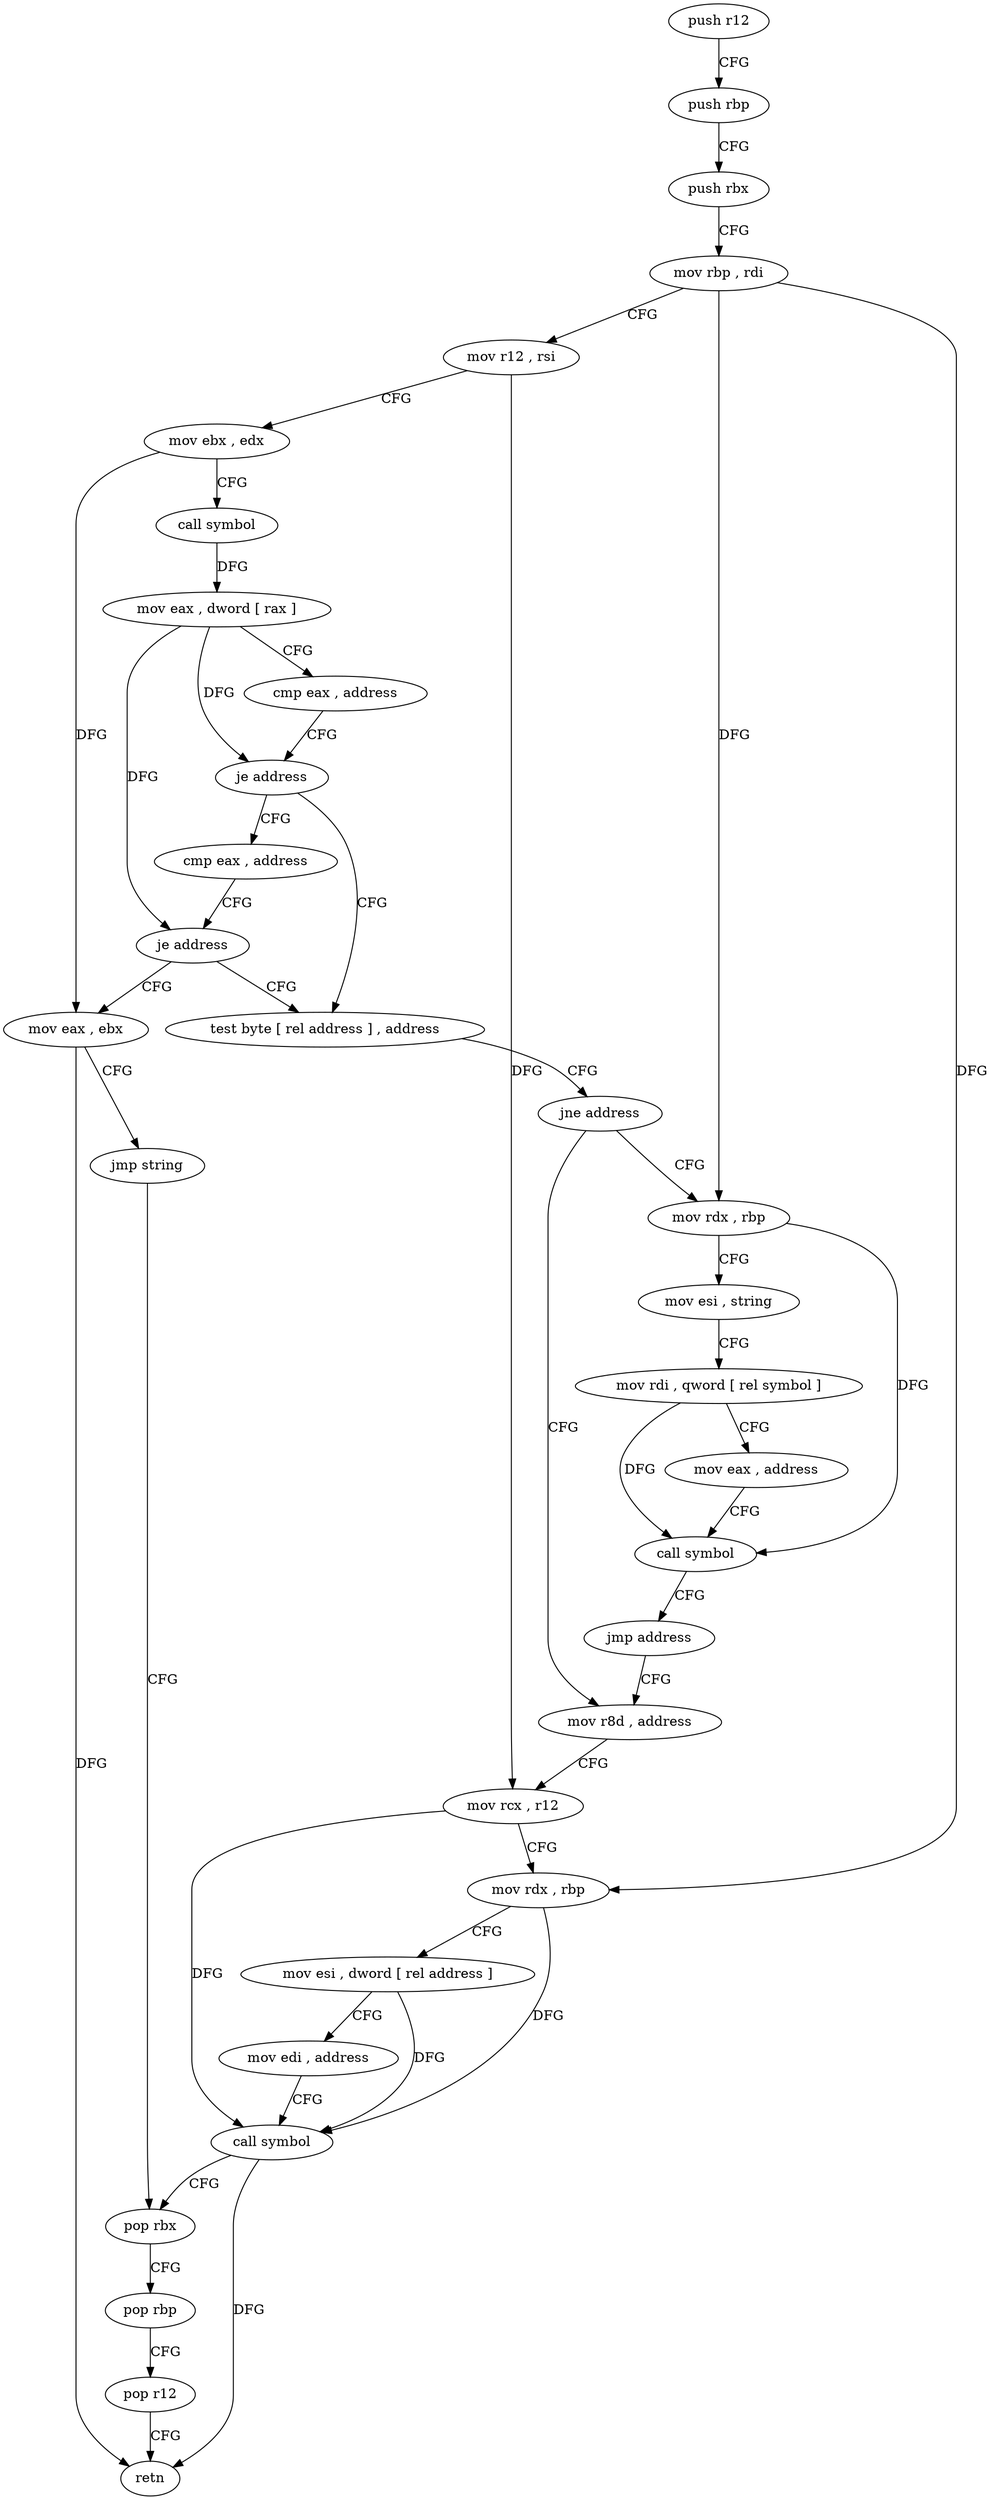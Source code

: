 digraph "func" {
"4228649" [label = "push r12" ]
"4228651" [label = "push rbp" ]
"4228652" [label = "push rbx" ]
"4228653" [label = "mov rbp , rdi" ]
"4228656" [label = "mov r12 , rsi" ]
"4228659" [label = "mov ebx , edx" ]
"4228661" [label = "call symbol" ]
"4228666" [label = "mov eax , dword [ rax ]" ]
"4228668" [label = "cmp eax , address" ]
"4228671" [label = "je address" ]
"4228682" [label = "test byte [ rel address ] , address" ]
"4228673" [label = "cmp eax , address" ]
"4228689" [label = "jne address" ]
"4228724" [label = "mov rdx , rbp" ]
"4228691" [label = "mov r8d , address" ]
"4228676" [label = "je address" ]
"4228678" [label = "mov eax , ebx" ]
"4228727" [label = "mov esi , string" ]
"4228732" [label = "mov rdi , qword [ rel symbol ]" ]
"4228739" [label = "mov eax , address" ]
"4228744" [label = "call symbol" ]
"4228749" [label = "jmp address" ]
"4228697" [label = "mov rcx , r12" ]
"4228700" [label = "mov rdx , rbp" ]
"4228703" [label = "mov esi , dword [ rel address ]" ]
"4228709" [label = "mov edi , address" ]
"4228714" [label = "call symbol" ]
"4228719" [label = "pop rbx" ]
"4228680" [label = "jmp string" ]
"4228720" [label = "pop rbp" ]
"4228721" [label = "pop r12" ]
"4228723" [label = "retn" ]
"4228649" -> "4228651" [ label = "CFG" ]
"4228651" -> "4228652" [ label = "CFG" ]
"4228652" -> "4228653" [ label = "CFG" ]
"4228653" -> "4228656" [ label = "CFG" ]
"4228653" -> "4228724" [ label = "DFG" ]
"4228653" -> "4228700" [ label = "DFG" ]
"4228656" -> "4228659" [ label = "CFG" ]
"4228656" -> "4228697" [ label = "DFG" ]
"4228659" -> "4228661" [ label = "CFG" ]
"4228659" -> "4228678" [ label = "DFG" ]
"4228661" -> "4228666" [ label = "DFG" ]
"4228666" -> "4228668" [ label = "CFG" ]
"4228666" -> "4228671" [ label = "DFG" ]
"4228666" -> "4228676" [ label = "DFG" ]
"4228668" -> "4228671" [ label = "CFG" ]
"4228671" -> "4228682" [ label = "CFG" ]
"4228671" -> "4228673" [ label = "CFG" ]
"4228682" -> "4228689" [ label = "CFG" ]
"4228673" -> "4228676" [ label = "CFG" ]
"4228689" -> "4228724" [ label = "CFG" ]
"4228689" -> "4228691" [ label = "CFG" ]
"4228724" -> "4228727" [ label = "CFG" ]
"4228724" -> "4228744" [ label = "DFG" ]
"4228691" -> "4228697" [ label = "CFG" ]
"4228676" -> "4228682" [ label = "CFG" ]
"4228676" -> "4228678" [ label = "CFG" ]
"4228678" -> "4228680" [ label = "CFG" ]
"4228678" -> "4228723" [ label = "DFG" ]
"4228727" -> "4228732" [ label = "CFG" ]
"4228732" -> "4228739" [ label = "CFG" ]
"4228732" -> "4228744" [ label = "DFG" ]
"4228739" -> "4228744" [ label = "CFG" ]
"4228744" -> "4228749" [ label = "CFG" ]
"4228749" -> "4228691" [ label = "CFG" ]
"4228697" -> "4228700" [ label = "CFG" ]
"4228697" -> "4228714" [ label = "DFG" ]
"4228700" -> "4228703" [ label = "CFG" ]
"4228700" -> "4228714" [ label = "DFG" ]
"4228703" -> "4228709" [ label = "CFG" ]
"4228703" -> "4228714" [ label = "DFG" ]
"4228709" -> "4228714" [ label = "CFG" ]
"4228714" -> "4228719" [ label = "CFG" ]
"4228714" -> "4228723" [ label = "DFG" ]
"4228719" -> "4228720" [ label = "CFG" ]
"4228680" -> "4228719" [ label = "CFG" ]
"4228720" -> "4228721" [ label = "CFG" ]
"4228721" -> "4228723" [ label = "CFG" ]
}
